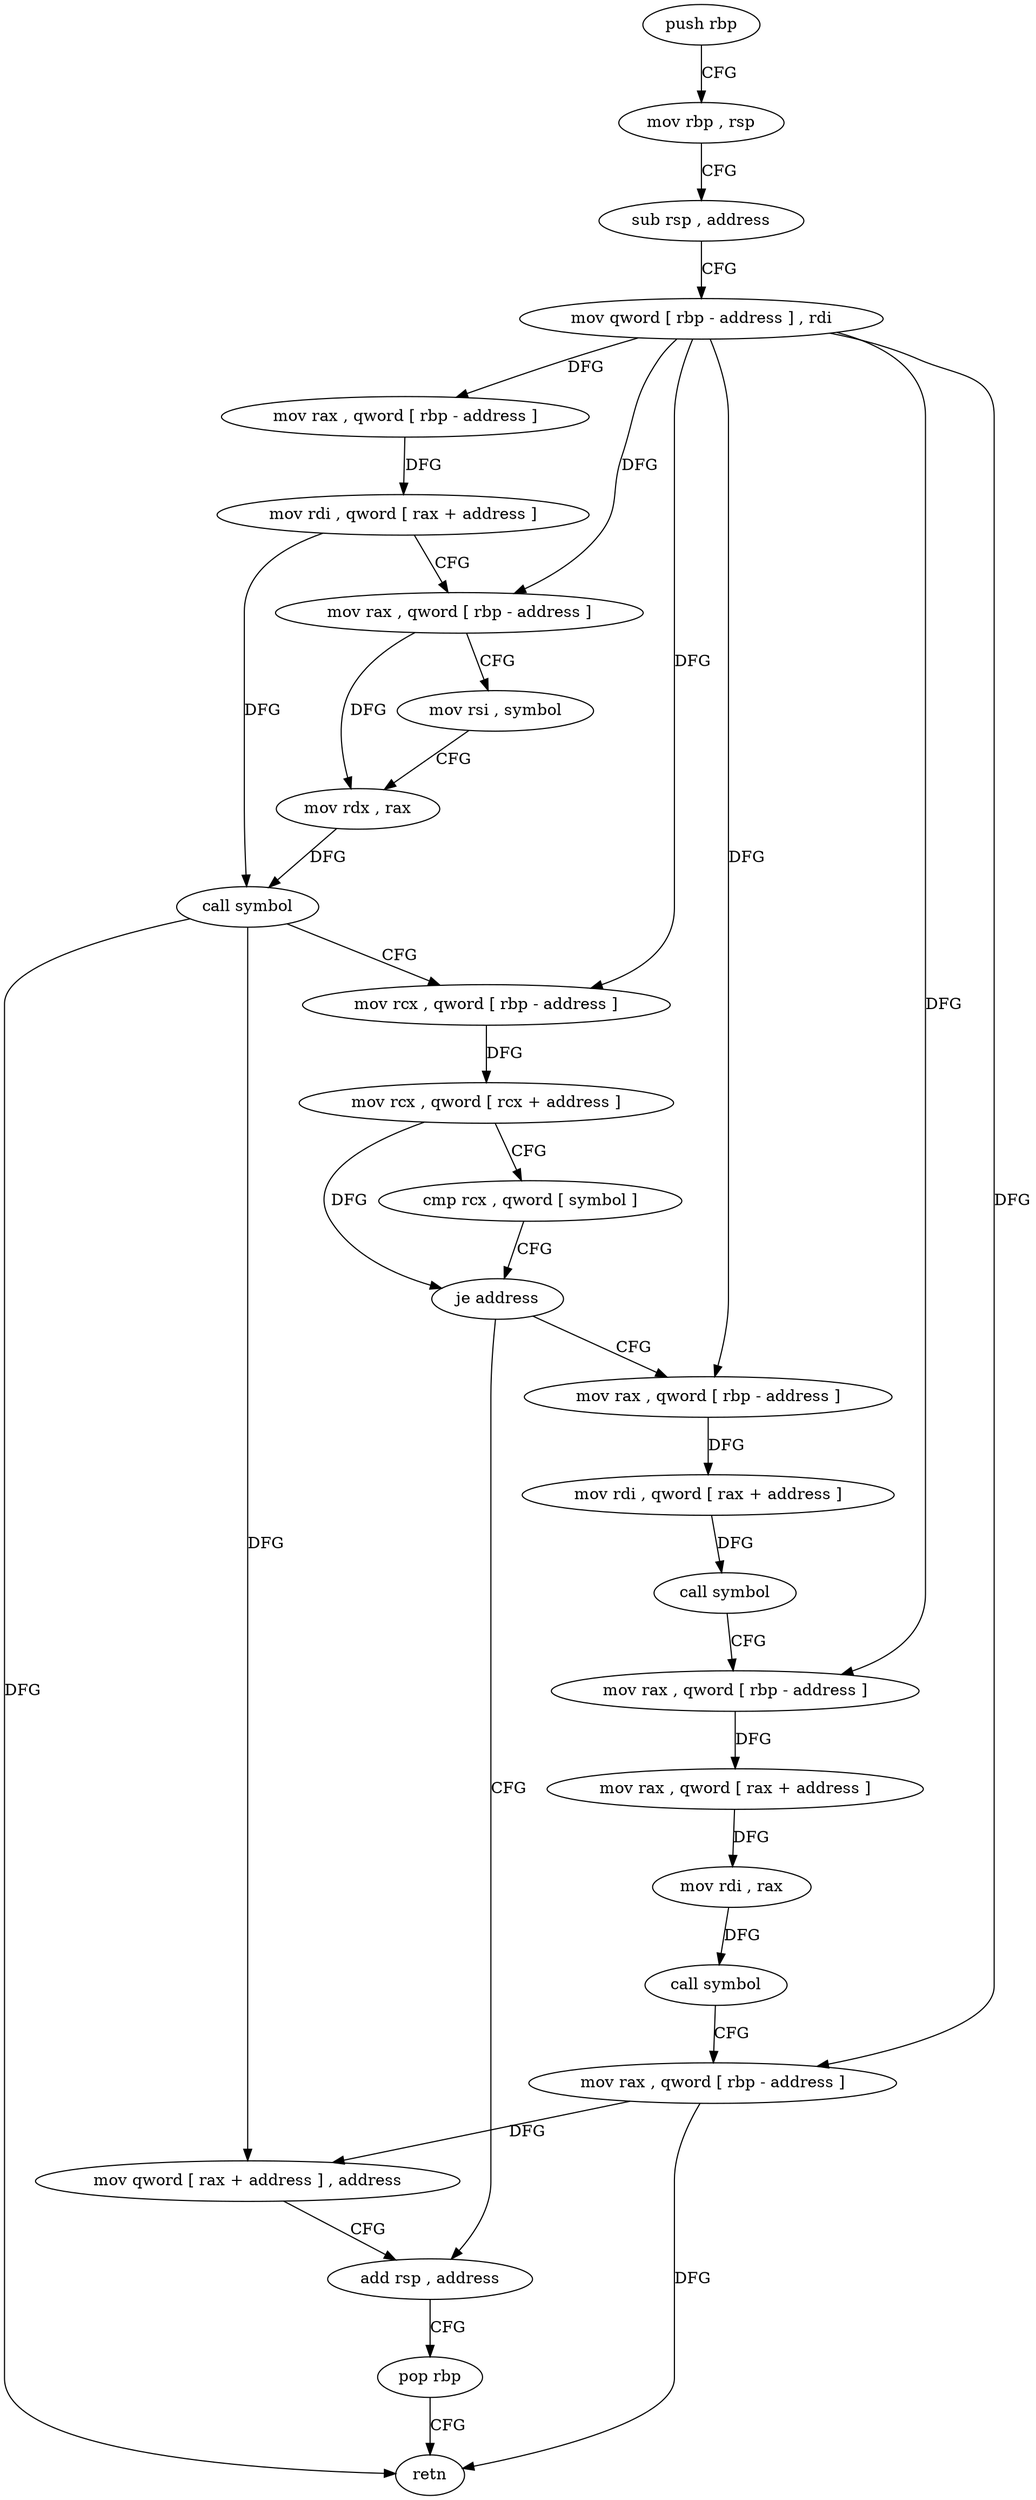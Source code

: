 digraph "func" {
"4249520" [label = "push rbp" ]
"4249521" [label = "mov rbp , rsp" ]
"4249524" [label = "sub rsp , address" ]
"4249528" [label = "mov qword [ rbp - address ] , rdi" ]
"4249532" [label = "mov rax , qword [ rbp - address ]" ]
"4249536" [label = "mov rdi , qword [ rax + address ]" ]
"4249543" [label = "mov rax , qword [ rbp - address ]" ]
"4249547" [label = "mov rsi , symbol" ]
"4249557" [label = "mov rdx , rax" ]
"4249560" [label = "call symbol" ]
"4249565" [label = "mov rcx , qword [ rbp - address ]" ]
"4249569" [label = "mov rcx , qword [ rcx + address ]" ]
"4249576" [label = "cmp rcx , qword [ symbol ]" ]
"4249584" [label = "je address" ]
"4249640" [label = "add rsp , address" ]
"4249590" [label = "mov rax , qword [ rbp - address ]" ]
"4249644" [label = "pop rbp" ]
"4249645" [label = "retn" ]
"4249594" [label = "mov rdi , qword [ rax + address ]" ]
"4249601" [label = "call symbol" ]
"4249606" [label = "mov rax , qword [ rbp - address ]" ]
"4249610" [label = "mov rax , qword [ rax + address ]" ]
"4249617" [label = "mov rdi , rax" ]
"4249620" [label = "call symbol" ]
"4249625" [label = "mov rax , qword [ rbp - address ]" ]
"4249629" [label = "mov qword [ rax + address ] , address" ]
"4249520" -> "4249521" [ label = "CFG" ]
"4249521" -> "4249524" [ label = "CFG" ]
"4249524" -> "4249528" [ label = "CFG" ]
"4249528" -> "4249532" [ label = "DFG" ]
"4249528" -> "4249543" [ label = "DFG" ]
"4249528" -> "4249565" [ label = "DFG" ]
"4249528" -> "4249590" [ label = "DFG" ]
"4249528" -> "4249606" [ label = "DFG" ]
"4249528" -> "4249625" [ label = "DFG" ]
"4249532" -> "4249536" [ label = "DFG" ]
"4249536" -> "4249543" [ label = "CFG" ]
"4249536" -> "4249560" [ label = "DFG" ]
"4249543" -> "4249547" [ label = "CFG" ]
"4249543" -> "4249557" [ label = "DFG" ]
"4249547" -> "4249557" [ label = "CFG" ]
"4249557" -> "4249560" [ label = "DFG" ]
"4249560" -> "4249565" [ label = "CFG" ]
"4249560" -> "4249645" [ label = "DFG" ]
"4249560" -> "4249629" [ label = "DFG" ]
"4249565" -> "4249569" [ label = "DFG" ]
"4249569" -> "4249576" [ label = "CFG" ]
"4249569" -> "4249584" [ label = "DFG" ]
"4249576" -> "4249584" [ label = "CFG" ]
"4249584" -> "4249640" [ label = "CFG" ]
"4249584" -> "4249590" [ label = "CFG" ]
"4249640" -> "4249644" [ label = "CFG" ]
"4249590" -> "4249594" [ label = "DFG" ]
"4249644" -> "4249645" [ label = "CFG" ]
"4249594" -> "4249601" [ label = "DFG" ]
"4249601" -> "4249606" [ label = "CFG" ]
"4249606" -> "4249610" [ label = "DFG" ]
"4249610" -> "4249617" [ label = "DFG" ]
"4249617" -> "4249620" [ label = "DFG" ]
"4249620" -> "4249625" [ label = "CFG" ]
"4249625" -> "4249629" [ label = "DFG" ]
"4249625" -> "4249645" [ label = "DFG" ]
"4249629" -> "4249640" [ label = "CFG" ]
}
